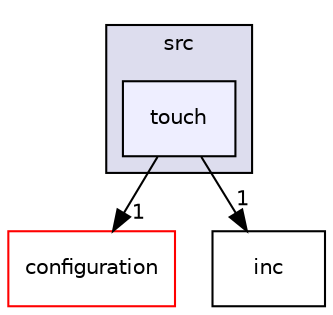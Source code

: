 digraph "touch" {
  compound=true
  node [ fontsize="10", fontname="Helvetica"];
  edge [ labelfontsize="10", labelfontname="Helvetica"];
  subgraph clusterdir_e5d818fbce5dc2fafe687888bd09364b {
    graph [ bgcolor="#ddddee", pencolor="black", label="src" fontname="Helvetica", fontsize="10", URL="dir_e5d818fbce5dc2fafe687888bd09364b.html"]
  dir_a92fe1476b4e8086860c51b0c7cfcfeb [shape=box, label="touch", style="filled", fillcolor="#eeeeff", pencolor="black", URL="dir_a92fe1476b4e8086860c51b0c7cfcfeb.html"];
  }
  dir_95f7b9d4854ca187ae337d299db232bb [shape=box label="configuration" fillcolor="white" style="filled" color="red" URL="dir_95f7b9d4854ca187ae337d299db232bb.html"];
  dir_d558b02c2f9429dbce7ed4cfff1da93b [shape=box label="inc" URL="dir_d558b02c2f9429dbce7ed4cfff1da93b.html"];
  dir_a92fe1476b4e8086860c51b0c7cfcfeb->dir_95f7b9d4854ca187ae337d299db232bb [headlabel="1", labeldistance=1.5 headhref="dir_000113_000009.html"];
  dir_a92fe1476b4e8086860c51b0c7cfcfeb->dir_d558b02c2f9429dbce7ed4cfff1da93b [headlabel="1", labeldistance=1.5 headhref="dir_000113_000036.html"];
}
